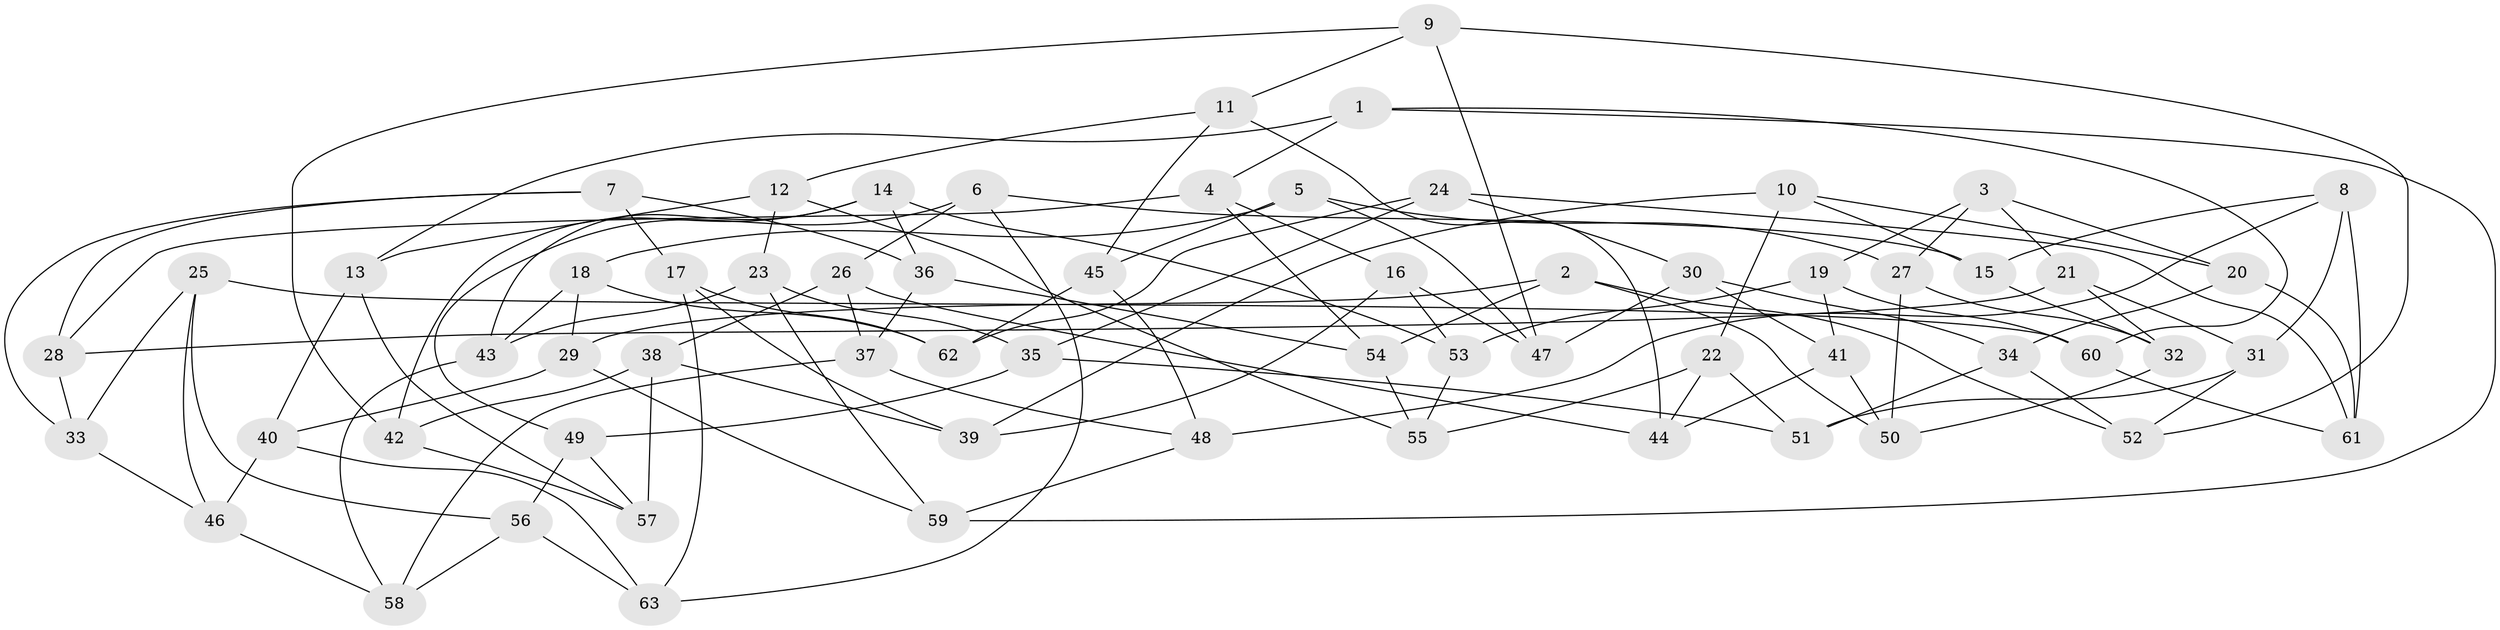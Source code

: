// Generated by graph-tools (version 1.1) at 2025/11/02/27/25 16:11:46]
// undirected, 63 vertices, 126 edges
graph export_dot {
graph [start="1"]
  node [color=gray90,style=filled];
  1;
  2;
  3;
  4;
  5;
  6;
  7;
  8;
  9;
  10;
  11;
  12;
  13;
  14;
  15;
  16;
  17;
  18;
  19;
  20;
  21;
  22;
  23;
  24;
  25;
  26;
  27;
  28;
  29;
  30;
  31;
  32;
  33;
  34;
  35;
  36;
  37;
  38;
  39;
  40;
  41;
  42;
  43;
  44;
  45;
  46;
  47;
  48;
  49;
  50;
  51;
  52;
  53;
  54;
  55;
  56;
  57;
  58;
  59;
  60;
  61;
  62;
  63;
  1 -- 59;
  1 -- 4;
  1 -- 13;
  1 -- 60;
  2 -- 50;
  2 -- 54;
  2 -- 52;
  2 -- 29;
  3 -- 27;
  3 -- 19;
  3 -- 20;
  3 -- 21;
  4 -- 54;
  4 -- 16;
  4 -- 28;
  5 -- 18;
  5 -- 47;
  5 -- 27;
  5 -- 45;
  6 -- 63;
  6 -- 26;
  6 -- 15;
  6 -- 49;
  7 -- 17;
  7 -- 28;
  7 -- 36;
  7 -- 33;
  8 -- 15;
  8 -- 31;
  8 -- 61;
  8 -- 48;
  9 -- 42;
  9 -- 47;
  9 -- 11;
  9 -- 52;
  10 -- 22;
  10 -- 20;
  10 -- 39;
  10 -- 15;
  11 -- 45;
  11 -- 12;
  11 -- 44;
  12 -- 55;
  12 -- 23;
  12 -- 13;
  13 -- 40;
  13 -- 57;
  14 -- 36;
  14 -- 43;
  14 -- 42;
  14 -- 53;
  15 -- 32;
  16 -- 53;
  16 -- 47;
  16 -- 39;
  17 -- 63;
  17 -- 62;
  17 -- 39;
  18 -- 62;
  18 -- 29;
  18 -- 43;
  19 -- 41;
  19 -- 60;
  19 -- 53;
  20 -- 34;
  20 -- 61;
  21 -- 32;
  21 -- 28;
  21 -- 31;
  22 -- 55;
  22 -- 44;
  22 -- 51;
  23 -- 43;
  23 -- 59;
  23 -- 35;
  24 -- 35;
  24 -- 61;
  24 -- 30;
  24 -- 62;
  25 -- 46;
  25 -- 33;
  25 -- 60;
  25 -- 56;
  26 -- 37;
  26 -- 44;
  26 -- 38;
  27 -- 50;
  27 -- 32;
  28 -- 33;
  29 -- 59;
  29 -- 40;
  30 -- 34;
  30 -- 47;
  30 -- 41;
  31 -- 51;
  31 -- 52;
  32 -- 50;
  33 -- 46;
  34 -- 52;
  34 -- 51;
  35 -- 51;
  35 -- 49;
  36 -- 37;
  36 -- 54;
  37 -- 58;
  37 -- 48;
  38 -- 39;
  38 -- 42;
  38 -- 57;
  40 -- 46;
  40 -- 63;
  41 -- 50;
  41 -- 44;
  42 -- 57;
  43 -- 58;
  45 -- 48;
  45 -- 62;
  46 -- 58;
  48 -- 59;
  49 -- 57;
  49 -- 56;
  53 -- 55;
  54 -- 55;
  56 -- 58;
  56 -- 63;
  60 -- 61;
}
